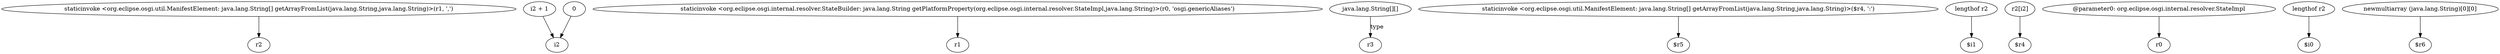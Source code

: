 digraph g {
0[label="staticinvoke <org.eclipse.osgi.util.ManifestElement: java.lang.String[] getArrayFromList(java.lang.String,java.lang.String)>(r1, ',')"]
1[label="r2"]
0->1[label=""]
2[label="i2 + 1"]
3[label="i2"]
2->3[label=""]
4[label="staticinvoke <org.eclipse.osgi.internal.resolver.StateBuilder: java.lang.String getPlatformProperty(org.eclipse.osgi.internal.resolver.StateImpl,java.lang.String)>(r0, 'osgi.genericAliases')"]
5[label="r1"]
4->5[label=""]
6[label="java.lang.String[][]"]
7[label="r3"]
6->7[label="type"]
8[label="staticinvoke <org.eclipse.osgi.util.ManifestElement: java.lang.String[] getArrayFromList(java.lang.String,java.lang.String)>($r4, ':')"]
9[label="$r5"]
8->9[label=""]
10[label="lengthof r2"]
11[label="$i1"]
10->11[label=""]
12[label="r2[i2]"]
13[label="$r4"]
12->13[label=""]
14[label="@parameter0: org.eclipse.osgi.internal.resolver.StateImpl"]
15[label="r0"]
14->15[label=""]
16[label="lengthof r2"]
17[label="$i0"]
16->17[label=""]
18[label="newmultiarray (java.lang.String)[0][0]"]
19[label="$r6"]
18->19[label=""]
20[label="0"]
20->3[label=""]
}